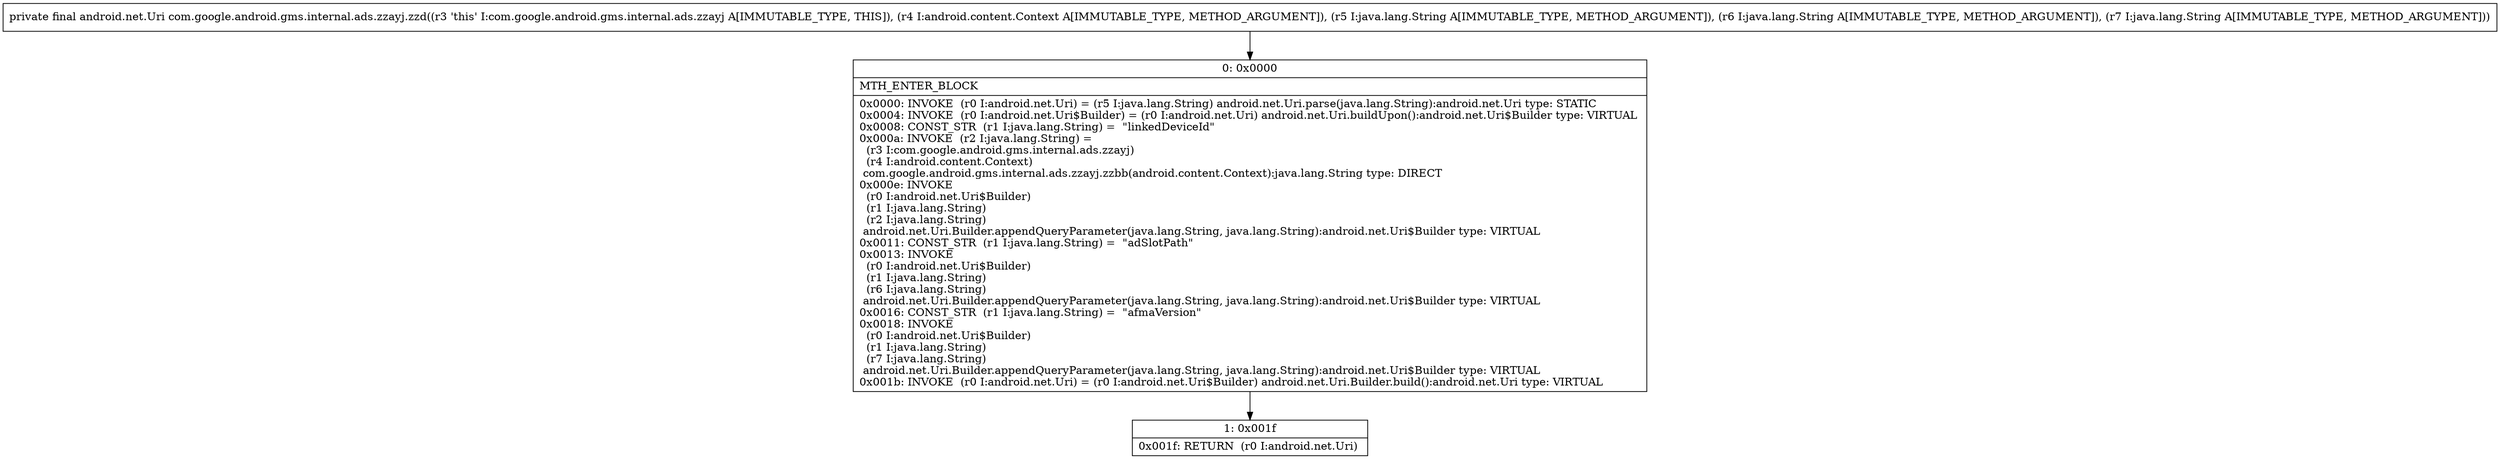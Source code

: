 digraph "CFG forcom.google.android.gms.internal.ads.zzayj.zzd(Landroid\/content\/Context;Ljava\/lang\/String;Ljava\/lang\/String;Ljava\/lang\/String;)Landroid\/net\/Uri;" {
Node_0 [shape=record,label="{0\:\ 0x0000|MTH_ENTER_BLOCK\l|0x0000: INVOKE  (r0 I:android.net.Uri) = (r5 I:java.lang.String) android.net.Uri.parse(java.lang.String):android.net.Uri type: STATIC \l0x0004: INVOKE  (r0 I:android.net.Uri$Builder) = (r0 I:android.net.Uri) android.net.Uri.buildUpon():android.net.Uri$Builder type: VIRTUAL \l0x0008: CONST_STR  (r1 I:java.lang.String) =  \"linkedDeviceId\" \l0x000a: INVOKE  (r2 I:java.lang.String) = \l  (r3 I:com.google.android.gms.internal.ads.zzayj)\l  (r4 I:android.content.Context)\l com.google.android.gms.internal.ads.zzayj.zzbb(android.content.Context):java.lang.String type: DIRECT \l0x000e: INVOKE  \l  (r0 I:android.net.Uri$Builder)\l  (r1 I:java.lang.String)\l  (r2 I:java.lang.String)\l android.net.Uri.Builder.appendQueryParameter(java.lang.String, java.lang.String):android.net.Uri$Builder type: VIRTUAL \l0x0011: CONST_STR  (r1 I:java.lang.String) =  \"adSlotPath\" \l0x0013: INVOKE  \l  (r0 I:android.net.Uri$Builder)\l  (r1 I:java.lang.String)\l  (r6 I:java.lang.String)\l android.net.Uri.Builder.appendQueryParameter(java.lang.String, java.lang.String):android.net.Uri$Builder type: VIRTUAL \l0x0016: CONST_STR  (r1 I:java.lang.String) =  \"afmaVersion\" \l0x0018: INVOKE  \l  (r0 I:android.net.Uri$Builder)\l  (r1 I:java.lang.String)\l  (r7 I:java.lang.String)\l android.net.Uri.Builder.appendQueryParameter(java.lang.String, java.lang.String):android.net.Uri$Builder type: VIRTUAL \l0x001b: INVOKE  (r0 I:android.net.Uri) = (r0 I:android.net.Uri$Builder) android.net.Uri.Builder.build():android.net.Uri type: VIRTUAL \l}"];
Node_1 [shape=record,label="{1\:\ 0x001f|0x001f: RETURN  (r0 I:android.net.Uri) \l}"];
MethodNode[shape=record,label="{private final android.net.Uri com.google.android.gms.internal.ads.zzayj.zzd((r3 'this' I:com.google.android.gms.internal.ads.zzayj A[IMMUTABLE_TYPE, THIS]), (r4 I:android.content.Context A[IMMUTABLE_TYPE, METHOD_ARGUMENT]), (r5 I:java.lang.String A[IMMUTABLE_TYPE, METHOD_ARGUMENT]), (r6 I:java.lang.String A[IMMUTABLE_TYPE, METHOD_ARGUMENT]), (r7 I:java.lang.String A[IMMUTABLE_TYPE, METHOD_ARGUMENT])) }"];
MethodNode -> Node_0;
Node_0 -> Node_1;
}

